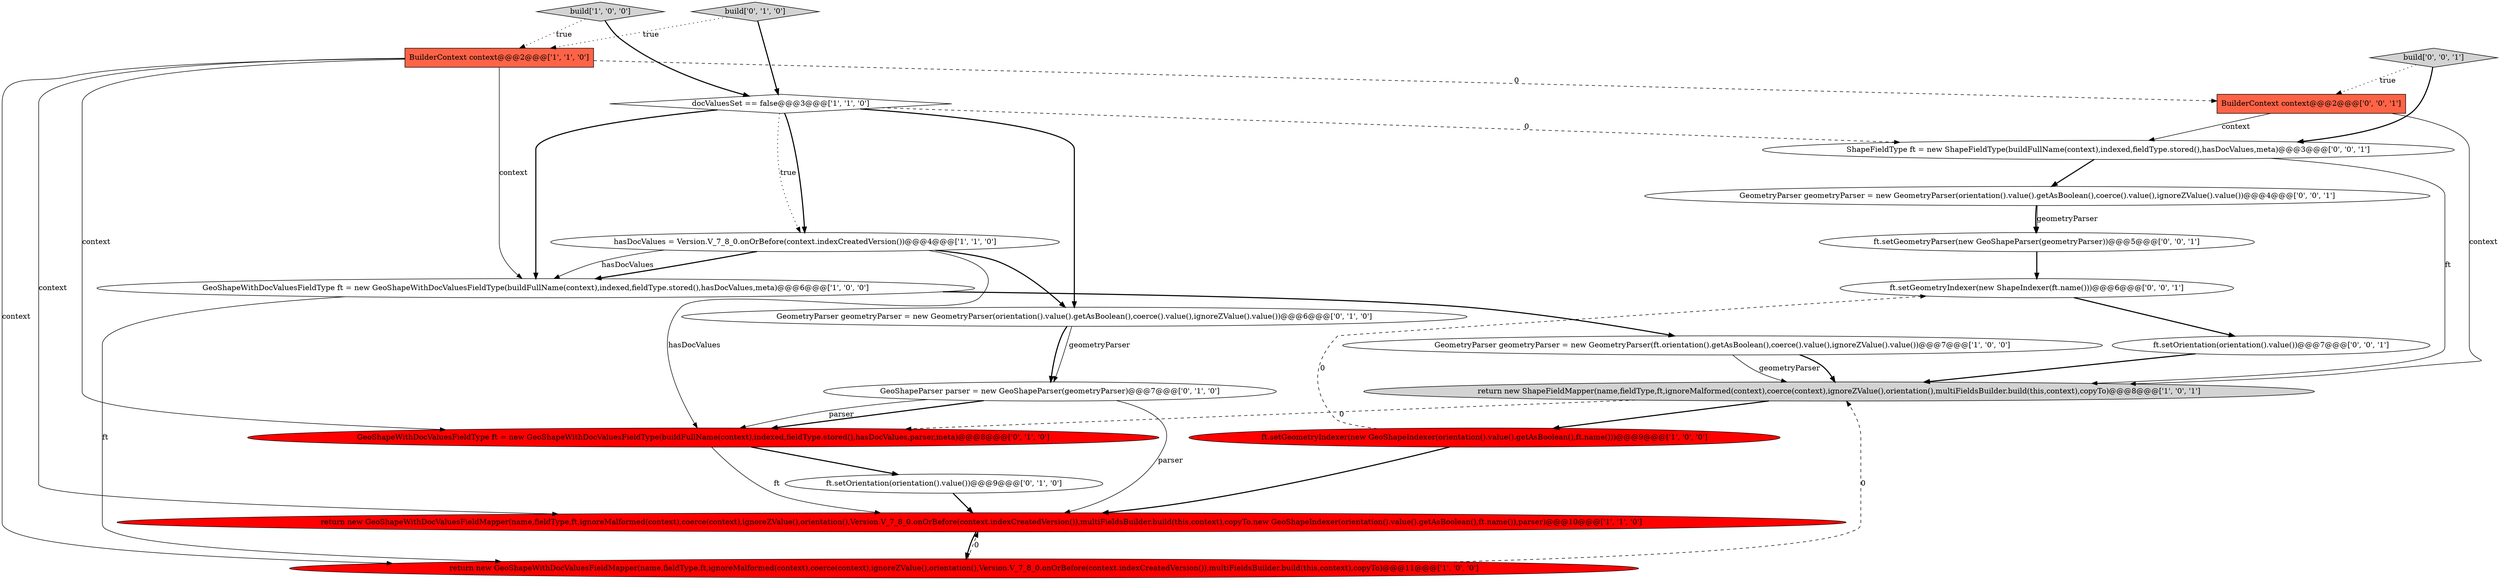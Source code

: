 digraph {
18 [style = filled, label = "ft.setGeometryIndexer(new ShapeIndexer(ft.name()))@@@6@@@['0', '0', '1']", fillcolor = white, shape = ellipse image = "AAA0AAABBB3BBB"];
1 [style = filled, label = "docValuesSet == false@@@3@@@['1', '1', '0']", fillcolor = white, shape = diamond image = "AAA0AAABBB1BBB"];
5 [style = filled, label = "return new GeoShapeWithDocValuesFieldMapper(name,fieldType,ft,ignoreMalformed(context),coerce(context),ignoreZValue(),orientation(),Version.V_7_8_0.onOrBefore(context.indexCreatedVersion()),multiFieldsBuilder.build(this,context),copyTo)@@@11@@@['1', '0', '0']", fillcolor = red, shape = ellipse image = "AAA1AAABBB1BBB"];
16 [style = filled, label = "ft.setGeometryParser(new GeoShapeParser(geometryParser))@@@5@@@['0', '0', '1']", fillcolor = white, shape = ellipse image = "AAA0AAABBB3BBB"];
2 [style = filled, label = "hasDocValues = Version.V_7_8_0.onOrBefore(context.indexCreatedVersion())@@@4@@@['1', '1', '0']", fillcolor = white, shape = ellipse image = "AAA0AAABBB1BBB"];
9 [style = filled, label = "build['1', '0', '0']", fillcolor = lightgray, shape = diamond image = "AAA0AAABBB1BBB"];
13 [style = filled, label = "ft.setOrientation(orientation().value())@@@9@@@['0', '1', '0']", fillcolor = white, shape = ellipse image = "AAA0AAABBB2BBB"];
20 [style = filled, label = "ShapeFieldType ft = new ShapeFieldType(buildFullName(context),indexed,fieldType.stored(),hasDocValues,meta)@@@3@@@['0', '0', '1']", fillcolor = white, shape = ellipse image = "AAA0AAABBB3BBB"];
7 [style = filled, label = "ft.setGeometryIndexer(new GeoShapeIndexer(orientation().value().getAsBoolean(),ft.name()))@@@9@@@['1', '0', '0']", fillcolor = red, shape = ellipse image = "AAA1AAABBB1BBB"];
11 [style = filled, label = "GeometryParser geometryParser = new GeometryParser(orientation().value().getAsBoolean(),coerce().value(),ignoreZValue().value())@@@6@@@['0', '1', '0']", fillcolor = white, shape = ellipse image = "AAA0AAABBB2BBB"];
3 [style = filled, label = "return new GeoShapeWithDocValuesFieldMapper(name,fieldType,ft,ignoreMalformed(context),coerce(context),ignoreZValue(),orientation(),Version.V_7_8_0.onOrBefore(context.indexCreatedVersion()),multiFieldsBuilder.build(this,context),copyTo,new GeoShapeIndexer(orientation().value().getAsBoolean(),ft.name()),parser)@@@10@@@['1', '1', '0']", fillcolor = red, shape = ellipse image = "AAA1AAABBB1BBB"];
8 [style = filled, label = "return new ShapeFieldMapper(name,fieldType,ft,ignoreMalformed(context),coerce(context),ignoreZValue(),orientation(),multiFieldsBuilder.build(this,context),copyTo)@@@8@@@['1', '0', '1']", fillcolor = lightgray, shape = ellipse image = "AAA0AAABBB1BBB"];
21 [style = filled, label = "GeometryParser geometryParser = new GeometryParser(orientation().value().getAsBoolean(),coerce().value(),ignoreZValue().value())@@@4@@@['0', '0', '1']", fillcolor = white, shape = ellipse image = "AAA0AAABBB3BBB"];
14 [style = filled, label = "build['0', '1', '0']", fillcolor = lightgray, shape = diamond image = "AAA0AAABBB2BBB"];
6 [style = filled, label = "GeoShapeWithDocValuesFieldType ft = new GeoShapeWithDocValuesFieldType(buildFullName(context),indexed,fieldType.stored(),hasDocValues,meta)@@@6@@@['1', '0', '0']", fillcolor = white, shape = ellipse image = "AAA0AAABBB1BBB"];
15 [style = filled, label = "BuilderContext context@@@2@@@['0', '0', '1']", fillcolor = tomato, shape = box image = "AAA0AAABBB3BBB"];
17 [style = filled, label = "build['0', '0', '1']", fillcolor = lightgray, shape = diamond image = "AAA0AAABBB3BBB"];
0 [style = filled, label = "BuilderContext context@@@2@@@['1', '1', '0']", fillcolor = tomato, shape = box image = "AAA0AAABBB1BBB"];
4 [style = filled, label = "GeometryParser geometryParser = new GeometryParser(ft.orientation().getAsBoolean(),coerce().value(),ignoreZValue().value())@@@7@@@['1', '0', '0']", fillcolor = white, shape = ellipse image = "AAA0AAABBB1BBB"];
10 [style = filled, label = "GeoShapeParser parser = new GeoShapeParser(geometryParser)@@@7@@@['0', '1', '0']", fillcolor = white, shape = ellipse image = "AAA0AAABBB2BBB"];
19 [style = filled, label = "ft.setOrientation(orientation().value())@@@7@@@['0', '0', '1']", fillcolor = white, shape = ellipse image = "AAA0AAABBB3BBB"];
12 [style = filled, label = "GeoShapeWithDocValuesFieldType ft = new GeoShapeWithDocValuesFieldType(buildFullName(context),indexed,fieldType.stored(),hasDocValues,parser,meta)@@@8@@@['0', '1', '0']", fillcolor = red, shape = ellipse image = "AAA1AAABBB2BBB"];
0->3 [style = solid, label="context"];
9->0 [style = dotted, label="true"];
16->18 [style = bold, label=""];
7->18 [style = dashed, label="0"];
0->5 [style = solid, label="context"];
15->20 [style = solid, label="context"];
14->0 [style = dotted, label="true"];
5->3 [style = dashed, label="0"];
0->12 [style = solid, label="context"];
2->6 [style = bold, label=""];
11->10 [style = solid, label="geometryParser"];
21->16 [style = solid, label="geometryParser"];
18->19 [style = bold, label=""];
0->15 [style = dashed, label="0"];
8->12 [style = dashed, label="0"];
6->5 [style = solid, label="ft"];
4->8 [style = solid, label="geometryParser"];
7->3 [style = bold, label=""];
14->1 [style = bold, label=""];
8->7 [style = bold, label=""];
1->11 [style = bold, label=""];
19->8 [style = bold, label=""];
20->21 [style = bold, label=""];
1->20 [style = dashed, label="0"];
12->13 [style = bold, label=""];
6->4 [style = bold, label=""];
3->5 [style = bold, label=""];
1->6 [style = bold, label=""];
17->15 [style = dotted, label="true"];
2->12 [style = solid, label="hasDocValues"];
13->3 [style = bold, label=""];
11->10 [style = bold, label=""];
10->12 [style = bold, label=""];
0->6 [style = solid, label="context"];
21->16 [style = bold, label=""];
5->8 [style = dashed, label="0"];
20->8 [style = solid, label="ft"];
4->8 [style = bold, label=""];
1->2 [style = bold, label=""];
15->8 [style = solid, label="context"];
1->2 [style = dotted, label="true"];
9->1 [style = bold, label=""];
2->6 [style = solid, label="hasDocValues"];
2->11 [style = bold, label=""];
10->12 [style = solid, label="parser"];
12->3 [style = solid, label="ft"];
17->20 [style = bold, label=""];
10->3 [style = solid, label="parser"];
}
